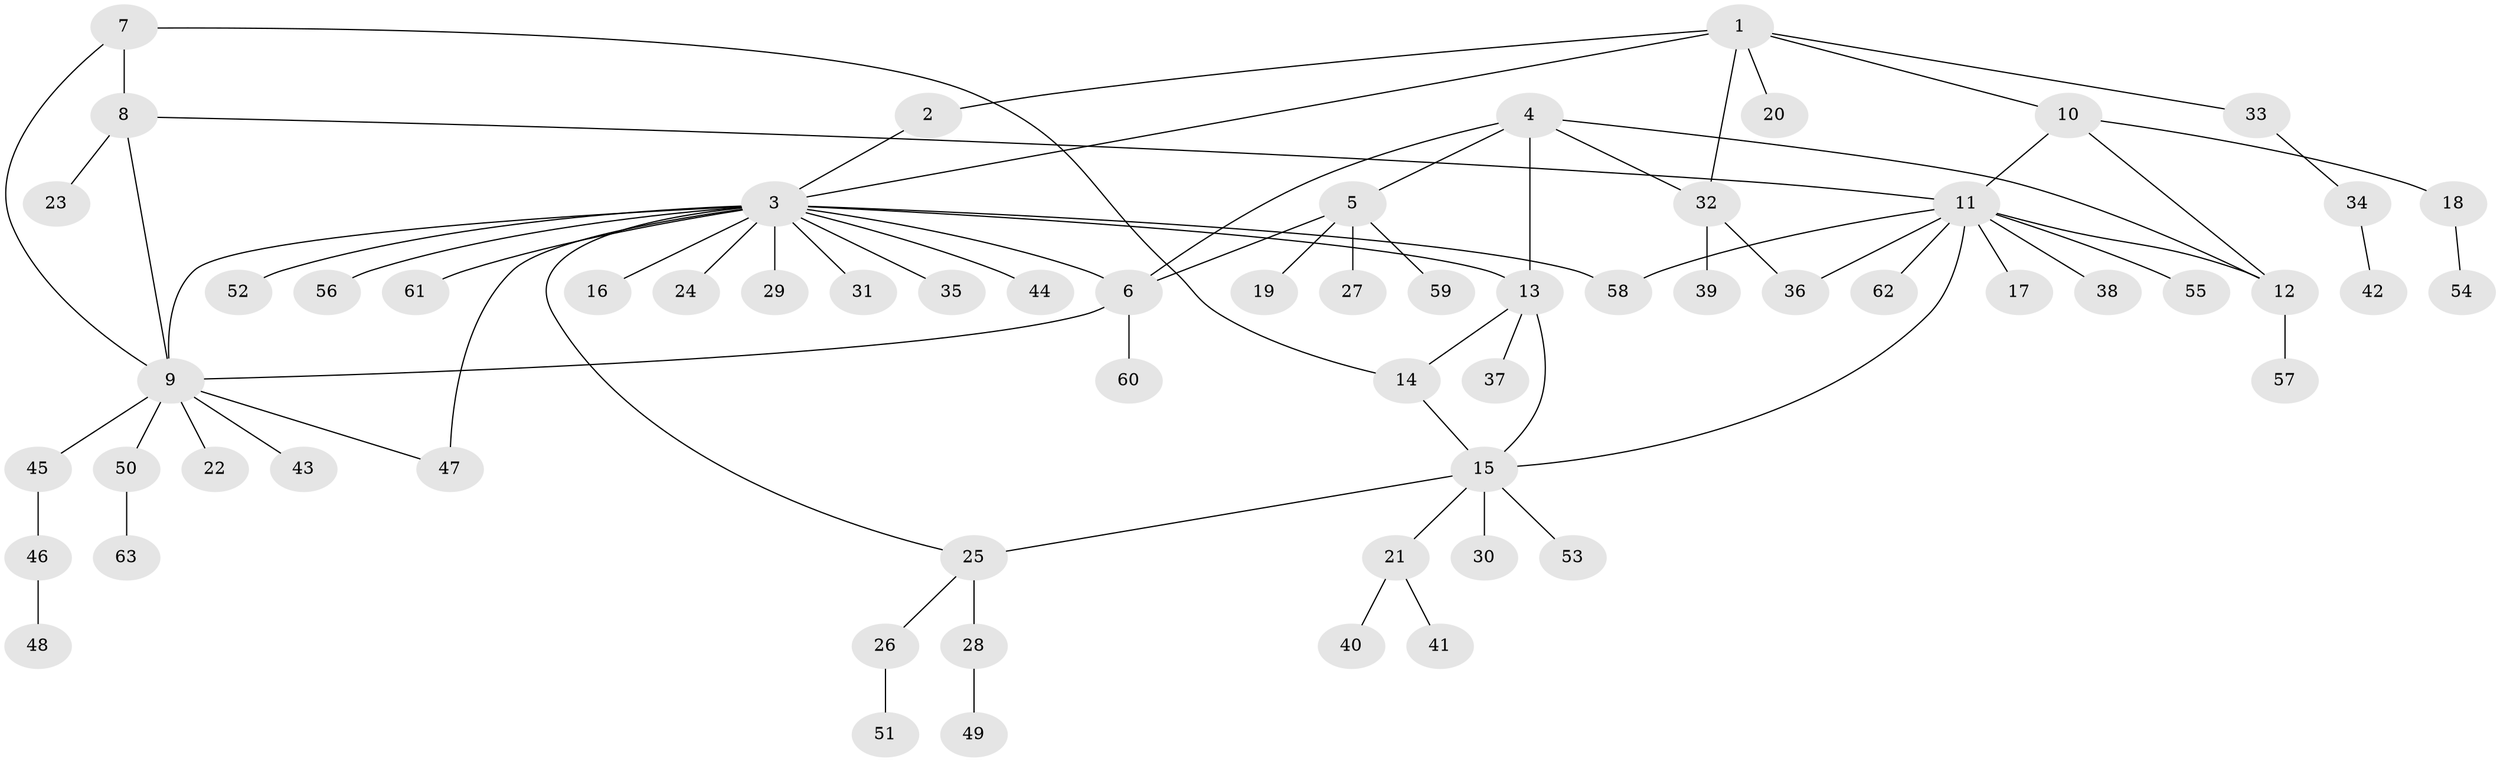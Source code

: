 // Generated by graph-tools (version 1.1) at 2025/11/02/27/25 16:11:35]
// undirected, 63 vertices, 78 edges
graph export_dot {
graph [start="1"]
  node [color=gray90,style=filled];
  1;
  2;
  3;
  4;
  5;
  6;
  7;
  8;
  9;
  10;
  11;
  12;
  13;
  14;
  15;
  16;
  17;
  18;
  19;
  20;
  21;
  22;
  23;
  24;
  25;
  26;
  27;
  28;
  29;
  30;
  31;
  32;
  33;
  34;
  35;
  36;
  37;
  38;
  39;
  40;
  41;
  42;
  43;
  44;
  45;
  46;
  47;
  48;
  49;
  50;
  51;
  52;
  53;
  54;
  55;
  56;
  57;
  58;
  59;
  60;
  61;
  62;
  63;
  1 -- 2;
  1 -- 3;
  1 -- 10;
  1 -- 20;
  1 -- 32;
  1 -- 33;
  2 -- 3;
  3 -- 6;
  3 -- 9;
  3 -- 13;
  3 -- 16;
  3 -- 24;
  3 -- 25;
  3 -- 29;
  3 -- 31;
  3 -- 35;
  3 -- 44;
  3 -- 47;
  3 -- 52;
  3 -- 56;
  3 -- 58;
  3 -- 61;
  4 -- 5;
  4 -- 6;
  4 -- 12;
  4 -- 13;
  4 -- 32;
  5 -- 6;
  5 -- 19;
  5 -- 27;
  5 -- 59;
  6 -- 9;
  6 -- 60;
  7 -- 8;
  7 -- 9;
  7 -- 14;
  8 -- 9;
  8 -- 11;
  8 -- 23;
  9 -- 22;
  9 -- 43;
  9 -- 45;
  9 -- 47;
  9 -- 50;
  10 -- 11;
  10 -- 12;
  10 -- 18;
  11 -- 12;
  11 -- 15;
  11 -- 17;
  11 -- 36;
  11 -- 38;
  11 -- 55;
  11 -- 58;
  11 -- 62;
  12 -- 57;
  13 -- 14;
  13 -- 15;
  13 -- 37;
  14 -- 15;
  15 -- 21;
  15 -- 25;
  15 -- 30;
  15 -- 53;
  18 -- 54;
  21 -- 40;
  21 -- 41;
  25 -- 26;
  25 -- 28;
  26 -- 51;
  28 -- 49;
  32 -- 36;
  32 -- 39;
  33 -- 34;
  34 -- 42;
  45 -- 46;
  46 -- 48;
  50 -- 63;
}
